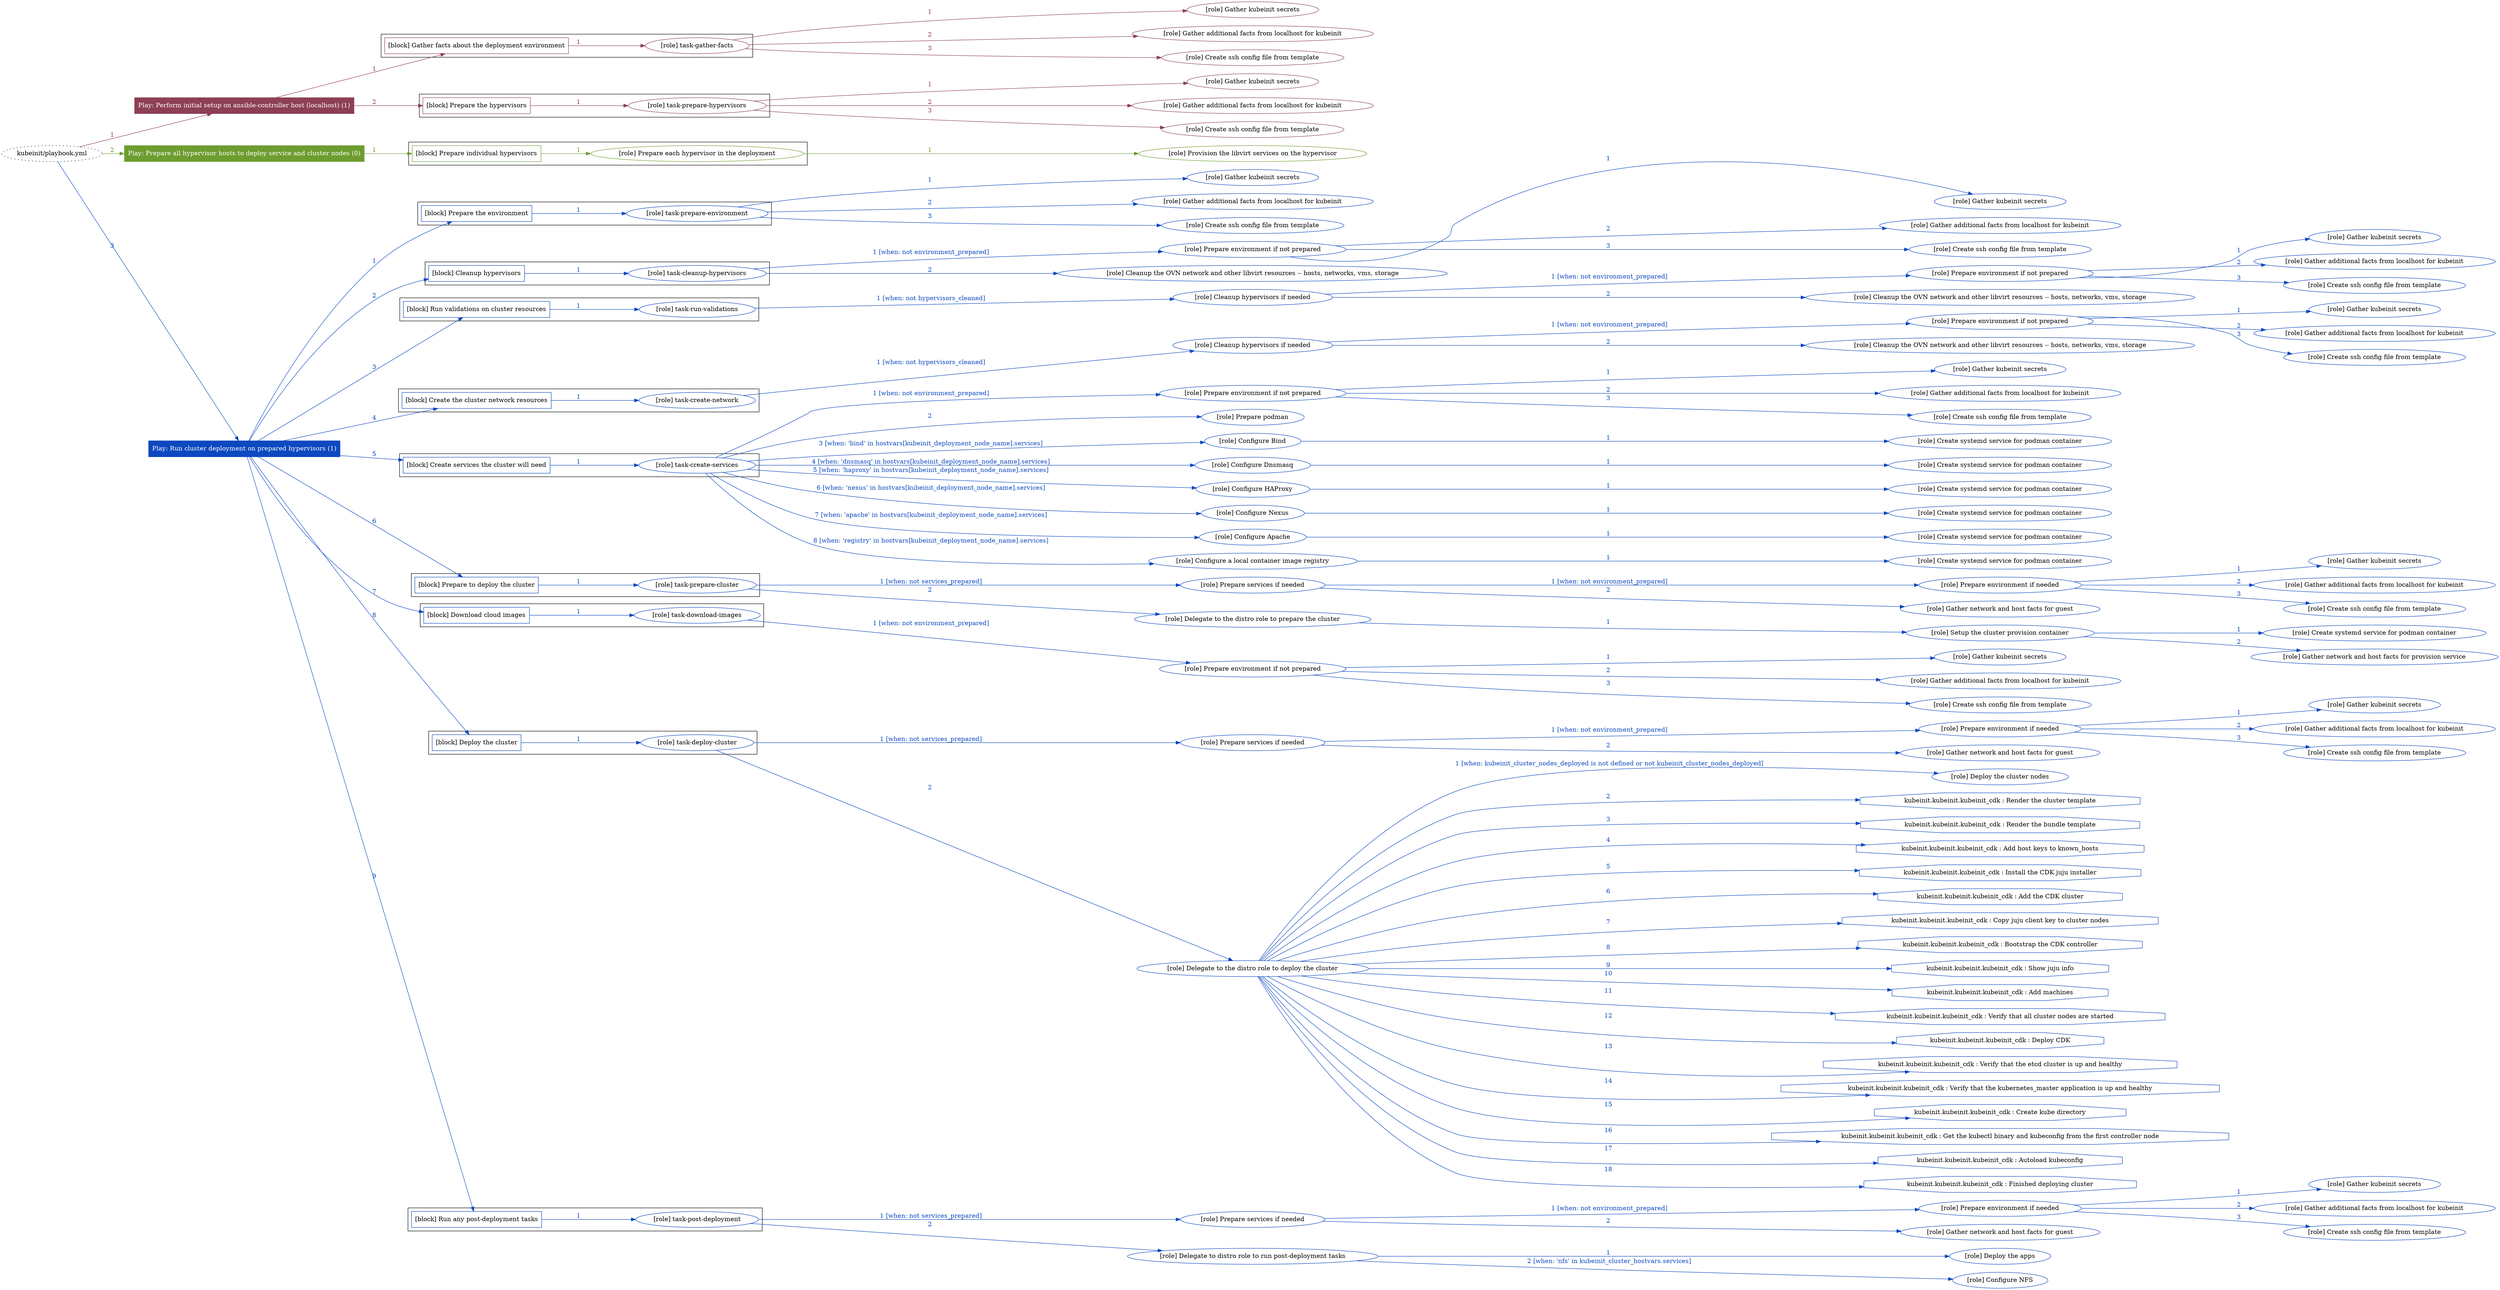 digraph {
	graph [concentrate=true ordering=in rankdir=LR ratio=fill]
	edge [esep=5 sep=10]
	"kubeinit/playbook.yml" [URL="/home/runner/work/kubeinit/kubeinit/kubeinit/playbook.yml" id=playbook_8b6c5b83 style=dotted]
	play_3140b58a [label="Play: Perform initial setup on ansible-controller host (localhost) (1)" URL="/home/runner/work/kubeinit/kubeinit/kubeinit/playbook.yml" color="#8d3f55" fontcolor="#ffffff" id=play_3140b58a shape=box style=filled tooltip=localhost]
	"kubeinit/playbook.yml" -> play_3140b58a [label="1 " color="#8d3f55" fontcolor="#8d3f55" id=edge_0d35171f labeltooltip="1 " tooltip="1 "]
	subgraph "Gather kubeinit secrets" {
		role_66f9b6c4 [label="[role] Gather kubeinit secrets" URL="/home/runner/.ansible/collections/ansible_collections/kubeinit/kubeinit/roles/kubeinit_prepare/tasks/gather_kubeinit_facts.yml" color="#8d3f55" id=role_66f9b6c4 tooltip="Gather kubeinit secrets"]
	}
	subgraph "Gather additional facts from localhost for kubeinit" {
		role_b276a463 [label="[role] Gather additional facts from localhost for kubeinit" URL="/home/runner/.ansible/collections/ansible_collections/kubeinit/kubeinit/roles/kubeinit_prepare/tasks/gather_kubeinit_facts.yml" color="#8d3f55" id=role_b276a463 tooltip="Gather additional facts from localhost for kubeinit"]
	}
	subgraph "Create ssh config file from template" {
		role_1fe2c524 [label="[role] Create ssh config file from template" URL="/home/runner/.ansible/collections/ansible_collections/kubeinit/kubeinit/roles/kubeinit_prepare/tasks/gather_kubeinit_facts.yml" color="#8d3f55" id=role_1fe2c524 tooltip="Create ssh config file from template"]
	}
	subgraph "task-gather-facts" {
		role_559367ff [label="[role] task-gather-facts" URL="/home/runner/work/kubeinit/kubeinit/kubeinit/playbook.yml" color="#8d3f55" id=role_559367ff tooltip="task-gather-facts"]
		role_559367ff -> role_66f9b6c4 [label="1 " color="#8d3f55" fontcolor="#8d3f55" id=edge_d11da8ab labeltooltip="1 " tooltip="1 "]
		role_559367ff -> role_b276a463 [label="2 " color="#8d3f55" fontcolor="#8d3f55" id=edge_f248f189 labeltooltip="2 " tooltip="2 "]
		role_559367ff -> role_1fe2c524 [label="3 " color="#8d3f55" fontcolor="#8d3f55" id=edge_269b4c9e labeltooltip="3 " tooltip="3 "]
	}
	subgraph "Gather kubeinit secrets" {
		role_9ff9ee99 [label="[role] Gather kubeinit secrets" URL="/home/runner/.ansible/collections/ansible_collections/kubeinit/kubeinit/roles/kubeinit_prepare/tasks/gather_kubeinit_facts.yml" color="#8d3f55" id=role_9ff9ee99 tooltip="Gather kubeinit secrets"]
	}
	subgraph "Gather additional facts from localhost for kubeinit" {
		role_58a80b32 [label="[role] Gather additional facts from localhost for kubeinit" URL="/home/runner/.ansible/collections/ansible_collections/kubeinit/kubeinit/roles/kubeinit_prepare/tasks/gather_kubeinit_facts.yml" color="#8d3f55" id=role_58a80b32 tooltip="Gather additional facts from localhost for kubeinit"]
	}
	subgraph "Create ssh config file from template" {
		role_c5f2666b [label="[role] Create ssh config file from template" URL="/home/runner/.ansible/collections/ansible_collections/kubeinit/kubeinit/roles/kubeinit_prepare/tasks/gather_kubeinit_facts.yml" color="#8d3f55" id=role_c5f2666b tooltip="Create ssh config file from template"]
	}
	subgraph "task-prepare-hypervisors" {
		role_f77db911 [label="[role] task-prepare-hypervisors" URL="/home/runner/work/kubeinit/kubeinit/kubeinit/playbook.yml" color="#8d3f55" id=role_f77db911 tooltip="task-prepare-hypervisors"]
		role_f77db911 -> role_9ff9ee99 [label="1 " color="#8d3f55" fontcolor="#8d3f55" id=edge_10184ff4 labeltooltip="1 " tooltip="1 "]
		role_f77db911 -> role_58a80b32 [label="2 " color="#8d3f55" fontcolor="#8d3f55" id=edge_d1d092eb labeltooltip="2 " tooltip="2 "]
		role_f77db911 -> role_c5f2666b [label="3 " color="#8d3f55" fontcolor="#8d3f55" id=edge_d66a0b66 labeltooltip="3 " tooltip="3 "]
	}
	subgraph "Play: Perform initial setup on ansible-controller host (localhost) (1)" {
		play_3140b58a -> block_7410f92f [label=1 color="#8d3f55" fontcolor="#8d3f55" id=edge_a23ae897 labeltooltip=1 tooltip=1]
		subgraph cluster_block_7410f92f {
			block_7410f92f [label="[block] Gather facts about the deployment environment" URL="/home/runner/work/kubeinit/kubeinit/kubeinit/playbook.yml" color="#8d3f55" id=block_7410f92f labeltooltip="Gather facts about the deployment environment" shape=box tooltip="Gather facts about the deployment environment"]
			block_7410f92f -> role_559367ff [label="1 " color="#8d3f55" fontcolor="#8d3f55" id=edge_d3e4e13e labeltooltip="1 " tooltip="1 "]
		}
		play_3140b58a -> block_d53207e5 [label=2 color="#8d3f55" fontcolor="#8d3f55" id=edge_9c4bb42d labeltooltip=2 tooltip=2]
		subgraph cluster_block_d53207e5 {
			block_d53207e5 [label="[block] Prepare the hypervisors" URL="/home/runner/work/kubeinit/kubeinit/kubeinit/playbook.yml" color="#8d3f55" id=block_d53207e5 labeltooltip="Prepare the hypervisors" shape=box tooltip="Prepare the hypervisors"]
			block_d53207e5 -> role_f77db911 [label="1 " color="#8d3f55" fontcolor="#8d3f55" id=edge_43262588 labeltooltip="1 " tooltip="1 "]
		}
	}
	play_a3b66704 [label="Play: Prepare all hypervisor hosts to deploy service and cluster nodes (0)" URL="/home/runner/work/kubeinit/kubeinit/kubeinit/playbook.yml" color="#6d9d2f" fontcolor="#ffffff" id=play_a3b66704 shape=box style=filled tooltip="Play: Prepare all hypervisor hosts to deploy service and cluster nodes (0)"]
	"kubeinit/playbook.yml" -> play_a3b66704 [label="2 " color="#6d9d2f" fontcolor="#6d9d2f" id=edge_ca082cbb labeltooltip="2 " tooltip="2 "]
	subgraph "Provision the libvirt services on the hypervisor" {
		role_4746f940 [label="[role] Provision the libvirt services on the hypervisor" URL="/home/runner/.ansible/collections/ansible_collections/kubeinit/kubeinit/roles/kubeinit_prepare/tasks/prepare_hypervisor.yml" color="#6d9d2f" id=role_4746f940 tooltip="Provision the libvirt services on the hypervisor"]
	}
	subgraph "Prepare each hypervisor in the deployment" {
		role_085446dd [label="[role] Prepare each hypervisor in the deployment" URL="/home/runner/work/kubeinit/kubeinit/kubeinit/playbook.yml" color="#6d9d2f" id=role_085446dd tooltip="Prepare each hypervisor in the deployment"]
		role_085446dd -> role_4746f940 [label="1 " color="#6d9d2f" fontcolor="#6d9d2f" id=edge_5b3a4004 labeltooltip="1 " tooltip="1 "]
	}
	subgraph "Play: Prepare all hypervisor hosts to deploy service and cluster nodes (0)" {
		play_a3b66704 -> block_5c2d4824 [label=1 color="#6d9d2f" fontcolor="#6d9d2f" id=edge_b47296be labeltooltip=1 tooltip=1]
		subgraph cluster_block_5c2d4824 {
			block_5c2d4824 [label="[block] Prepare individual hypervisors" URL="/home/runner/work/kubeinit/kubeinit/kubeinit/playbook.yml" color="#6d9d2f" id=block_5c2d4824 labeltooltip="Prepare individual hypervisors" shape=box tooltip="Prepare individual hypervisors"]
			block_5c2d4824 -> role_085446dd [label="1 " color="#6d9d2f" fontcolor="#6d9d2f" id=edge_12b0ddf7 labeltooltip="1 " tooltip="1 "]
		}
	}
	play_ad7021c2 [label="Play: Run cluster deployment on prepared hypervisors (1)" URL="/home/runner/work/kubeinit/kubeinit/kubeinit/playbook.yml" color="#0c48c0" fontcolor="#ffffff" id=play_ad7021c2 shape=box style=filled tooltip=localhost]
	"kubeinit/playbook.yml" -> play_ad7021c2 [label="3 " color="#0c48c0" fontcolor="#0c48c0" id=edge_cfe487bf labeltooltip="3 " tooltip="3 "]
	subgraph "Gather kubeinit secrets" {
		role_f7f0bd34 [label="[role] Gather kubeinit secrets" URL="/home/runner/.ansible/collections/ansible_collections/kubeinit/kubeinit/roles/kubeinit_prepare/tasks/gather_kubeinit_facts.yml" color="#0c48c0" id=role_f7f0bd34 tooltip="Gather kubeinit secrets"]
	}
	subgraph "Gather additional facts from localhost for kubeinit" {
		role_b4ceb789 [label="[role] Gather additional facts from localhost for kubeinit" URL="/home/runner/.ansible/collections/ansible_collections/kubeinit/kubeinit/roles/kubeinit_prepare/tasks/gather_kubeinit_facts.yml" color="#0c48c0" id=role_b4ceb789 tooltip="Gather additional facts from localhost for kubeinit"]
	}
	subgraph "Create ssh config file from template" {
		role_b8b9f6c0 [label="[role] Create ssh config file from template" URL="/home/runner/.ansible/collections/ansible_collections/kubeinit/kubeinit/roles/kubeinit_prepare/tasks/gather_kubeinit_facts.yml" color="#0c48c0" id=role_b8b9f6c0 tooltip="Create ssh config file from template"]
	}
	subgraph "task-prepare-environment" {
		role_0287bcb5 [label="[role] task-prepare-environment" URL="/home/runner/work/kubeinit/kubeinit/kubeinit/playbook.yml" color="#0c48c0" id=role_0287bcb5 tooltip="task-prepare-environment"]
		role_0287bcb5 -> role_f7f0bd34 [label="1 " color="#0c48c0" fontcolor="#0c48c0" id=edge_9e3a54a7 labeltooltip="1 " tooltip="1 "]
		role_0287bcb5 -> role_b4ceb789 [label="2 " color="#0c48c0" fontcolor="#0c48c0" id=edge_889b4a99 labeltooltip="2 " tooltip="2 "]
		role_0287bcb5 -> role_b8b9f6c0 [label="3 " color="#0c48c0" fontcolor="#0c48c0" id=edge_014c538e labeltooltip="3 " tooltip="3 "]
	}
	subgraph "Gather kubeinit secrets" {
		role_1eef8b72 [label="[role] Gather kubeinit secrets" URL="/home/runner/.ansible/collections/ansible_collections/kubeinit/kubeinit/roles/kubeinit_prepare/tasks/gather_kubeinit_facts.yml" color="#0c48c0" id=role_1eef8b72 tooltip="Gather kubeinit secrets"]
	}
	subgraph "Gather additional facts from localhost for kubeinit" {
		role_efbde885 [label="[role] Gather additional facts from localhost for kubeinit" URL="/home/runner/.ansible/collections/ansible_collections/kubeinit/kubeinit/roles/kubeinit_prepare/tasks/gather_kubeinit_facts.yml" color="#0c48c0" id=role_efbde885 tooltip="Gather additional facts from localhost for kubeinit"]
	}
	subgraph "Create ssh config file from template" {
		role_443979ba [label="[role] Create ssh config file from template" URL="/home/runner/.ansible/collections/ansible_collections/kubeinit/kubeinit/roles/kubeinit_prepare/tasks/gather_kubeinit_facts.yml" color="#0c48c0" id=role_443979ba tooltip="Create ssh config file from template"]
	}
	subgraph "Prepare environment if not prepared" {
		role_20c528b8 [label="[role] Prepare environment if not prepared" URL="/home/runner/.ansible/collections/ansible_collections/kubeinit/kubeinit/roles/kubeinit_prepare/tasks/cleanup_hypervisors.yml" color="#0c48c0" id=role_20c528b8 tooltip="Prepare environment if not prepared"]
		role_20c528b8 -> role_1eef8b72 [label="1 " color="#0c48c0" fontcolor="#0c48c0" id=edge_fe46f33a labeltooltip="1 " tooltip="1 "]
		role_20c528b8 -> role_efbde885 [label="2 " color="#0c48c0" fontcolor="#0c48c0" id=edge_3ce127ec labeltooltip="2 " tooltip="2 "]
		role_20c528b8 -> role_443979ba [label="3 " color="#0c48c0" fontcolor="#0c48c0" id=edge_9a6b23c2 labeltooltip="3 " tooltip="3 "]
	}
	subgraph "Cleanup the OVN network and other libvirt resources -- hosts, networks, vms, storage" {
		role_8b39c2f4 [label="[role] Cleanup the OVN network and other libvirt resources -- hosts, networks, vms, storage" URL="/home/runner/.ansible/collections/ansible_collections/kubeinit/kubeinit/roles/kubeinit_prepare/tasks/cleanup_hypervisors.yml" color="#0c48c0" id=role_8b39c2f4 tooltip="Cleanup the OVN network and other libvirt resources -- hosts, networks, vms, storage"]
	}
	subgraph "task-cleanup-hypervisors" {
		role_5e86022e [label="[role] task-cleanup-hypervisors" URL="/home/runner/work/kubeinit/kubeinit/kubeinit/playbook.yml" color="#0c48c0" id=role_5e86022e tooltip="task-cleanup-hypervisors"]
		role_5e86022e -> role_20c528b8 [label="1 [when: not environment_prepared]" color="#0c48c0" fontcolor="#0c48c0" id=edge_6069f8e9 labeltooltip="1 [when: not environment_prepared]" tooltip="1 [when: not environment_prepared]"]
		role_5e86022e -> role_8b39c2f4 [label="2 " color="#0c48c0" fontcolor="#0c48c0" id=edge_a7c1d275 labeltooltip="2 " tooltip="2 "]
	}
	subgraph "Gather kubeinit secrets" {
		role_da6b5a44 [label="[role] Gather kubeinit secrets" URL="/home/runner/.ansible/collections/ansible_collections/kubeinit/kubeinit/roles/kubeinit_prepare/tasks/gather_kubeinit_facts.yml" color="#0c48c0" id=role_da6b5a44 tooltip="Gather kubeinit secrets"]
	}
	subgraph "Gather additional facts from localhost for kubeinit" {
		role_99397a1e [label="[role] Gather additional facts from localhost for kubeinit" URL="/home/runner/.ansible/collections/ansible_collections/kubeinit/kubeinit/roles/kubeinit_prepare/tasks/gather_kubeinit_facts.yml" color="#0c48c0" id=role_99397a1e tooltip="Gather additional facts from localhost for kubeinit"]
	}
	subgraph "Create ssh config file from template" {
		role_1ffe1cdb [label="[role] Create ssh config file from template" URL="/home/runner/.ansible/collections/ansible_collections/kubeinit/kubeinit/roles/kubeinit_prepare/tasks/gather_kubeinit_facts.yml" color="#0c48c0" id=role_1ffe1cdb tooltip="Create ssh config file from template"]
	}
	subgraph "Prepare environment if not prepared" {
		role_19f354ce [label="[role] Prepare environment if not prepared" URL="/home/runner/.ansible/collections/ansible_collections/kubeinit/kubeinit/roles/kubeinit_prepare/tasks/cleanup_hypervisors.yml" color="#0c48c0" id=role_19f354ce tooltip="Prepare environment if not prepared"]
		role_19f354ce -> role_da6b5a44 [label="1 " color="#0c48c0" fontcolor="#0c48c0" id=edge_89652f67 labeltooltip="1 " tooltip="1 "]
		role_19f354ce -> role_99397a1e [label="2 " color="#0c48c0" fontcolor="#0c48c0" id=edge_67b90dcc labeltooltip="2 " tooltip="2 "]
		role_19f354ce -> role_1ffe1cdb [label="3 " color="#0c48c0" fontcolor="#0c48c0" id=edge_29f6f609 labeltooltip="3 " tooltip="3 "]
	}
	subgraph "Cleanup the OVN network and other libvirt resources -- hosts, networks, vms, storage" {
		role_38aeb830 [label="[role] Cleanup the OVN network and other libvirt resources -- hosts, networks, vms, storage" URL="/home/runner/.ansible/collections/ansible_collections/kubeinit/kubeinit/roles/kubeinit_prepare/tasks/cleanup_hypervisors.yml" color="#0c48c0" id=role_38aeb830 tooltip="Cleanup the OVN network and other libvirt resources -- hosts, networks, vms, storage"]
	}
	subgraph "Cleanup hypervisors if needed" {
		role_ce9ca314 [label="[role] Cleanup hypervisors if needed" URL="/home/runner/.ansible/collections/ansible_collections/kubeinit/kubeinit/roles/kubeinit_validations/tasks/main.yml" color="#0c48c0" id=role_ce9ca314 tooltip="Cleanup hypervisors if needed"]
		role_ce9ca314 -> role_19f354ce [label="1 [when: not environment_prepared]" color="#0c48c0" fontcolor="#0c48c0" id=edge_66003afa labeltooltip="1 [when: not environment_prepared]" tooltip="1 [when: not environment_prepared]"]
		role_ce9ca314 -> role_38aeb830 [label="2 " color="#0c48c0" fontcolor="#0c48c0" id=edge_6bcca51a labeltooltip="2 " tooltip="2 "]
	}
	subgraph "task-run-validations" {
		role_30a37f78 [label="[role] task-run-validations" URL="/home/runner/work/kubeinit/kubeinit/kubeinit/playbook.yml" color="#0c48c0" id=role_30a37f78 tooltip="task-run-validations"]
		role_30a37f78 -> role_ce9ca314 [label="1 [when: not hypervisors_cleaned]" color="#0c48c0" fontcolor="#0c48c0" id=edge_3392c96a labeltooltip="1 [when: not hypervisors_cleaned]" tooltip="1 [when: not hypervisors_cleaned]"]
	}
	subgraph "Gather kubeinit secrets" {
		role_34235a33 [label="[role] Gather kubeinit secrets" URL="/home/runner/.ansible/collections/ansible_collections/kubeinit/kubeinit/roles/kubeinit_prepare/tasks/gather_kubeinit_facts.yml" color="#0c48c0" id=role_34235a33 tooltip="Gather kubeinit secrets"]
	}
	subgraph "Gather additional facts from localhost for kubeinit" {
		role_c50bfc73 [label="[role] Gather additional facts from localhost for kubeinit" URL="/home/runner/.ansible/collections/ansible_collections/kubeinit/kubeinit/roles/kubeinit_prepare/tasks/gather_kubeinit_facts.yml" color="#0c48c0" id=role_c50bfc73 tooltip="Gather additional facts from localhost for kubeinit"]
	}
	subgraph "Create ssh config file from template" {
		role_a1ca0cac [label="[role] Create ssh config file from template" URL="/home/runner/.ansible/collections/ansible_collections/kubeinit/kubeinit/roles/kubeinit_prepare/tasks/gather_kubeinit_facts.yml" color="#0c48c0" id=role_a1ca0cac tooltip="Create ssh config file from template"]
	}
	subgraph "Prepare environment if not prepared" {
		role_2835955b [label="[role] Prepare environment if not prepared" URL="/home/runner/.ansible/collections/ansible_collections/kubeinit/kubeinit/roles/kubeinit_prepare/tasks/cleanup_hypervisors.yml" color="#0c48c0" id=role_2835955b tooltip="Prepare environment if not prepared"]
		role_2835955b -> role_34235a33 [label="1 " color="#0c48c0" fontcolor="#0c48c0" id=edge_8e0ac875 labeltooltip="1 " tooltip="1 "]
		role_2835955b -> role_c50bfc73 [label="2 " color="#0c48c0" fontcolor="#0c48c0" id=edge_103b54c0 labeltooltip="2 " tooltip="2 "]
		role_2835955b -> role_a1ca0cac [label="3 " color="#0c48c0" fontcolor="#0c48c0" id=edge_628871b3 labeltooltip="3 " tooltip="3 "]
	}
	subgraph "Cleanup the OVN network and other libvirt resources -- hosts, networks, vms, storage" {
		role_bb1d2b92 [label="[role] Cleanup the OVN network and other libvirt resources -- hosts, networks, vms, storage" URL="/home/runner/.ansible/collections/ansible_collections/kubeinit/kubeinit/roles/kubeinit_prepare/tasks/cleanup_hypervisors.yml" color="#0c48c0" id=role_bb1d2b92 tooltip="Cleanup the OVN network and other libvirt resources -- hosts, networks, vms, storage"]
	}
	subgraph "Cleanup hypervisors if needed" {
		role_1884f6bf [label="[role] Cleanup hypervisors if needed" URL="/home/runner/.ansible/collections/ansible_collections/kubeinit/kubeinit/roles/kubeinit_libvirt/tasks/create_network.yml" color="#0c48c0" id=role_1884f6bf tooltip="Cleanup hypervisors if needed"]
		role_1884f6bf -> role_2835955b [label="1 [when: not environment_prepared]" color="#0c48c0" fontcolor="#0c48c0" id=edge_057b1a0a labeltooltip="1 [when: not environment_prepared]" tooltip="1 [when: not environment_prepared]"]
		role_1884f6bf -> role_bb1d2b92 [label="2 " color="#0c48c0" fontcolor="#0c48c0" id=edge_295f8ef4 labeltooltip="2 " tooltip="2 "]
	}
	subgraph "task-create-network" {
		role_2e5f47dc [label="[role] task-create-network" URL="/home/runner/work/kubeinit/kubeinit/kubeinit/playbook.yml" color="#0c48c0" id=role_2e5f47dc tooltip="task-create-network"]
		role_2e5f47dc -> role_1884f6bf [label="1 [when: not hypervisors_cleaned]" color="#0c48c0" fontcolor="#0c48c0" id=edge_076b977f labeltooltip="1 [when: not hypervisors_cleaned]" tooltip="1 [when: not hypervisors_cleaned]"]
	}
	subgraph "Gather kubeinit secrets" {
		role_f8559920 [label="[role] Gather kubeinit secrets" URL="/home/runner/.ansible/collections/ansible_collections/kubeinit/kubeinit/roles/kubeinit_prepare/tasks/gather_kubeinit_facts.yml" color="#0c48c0" id=role_f8559920 tooltip="Gather kubeinit secrets"]
	}
	subgraph "Gather additional facts from localhost for kubeinit" {
		role_adae1488 [label="[role] Gather additional facts from localhost for kubeinit" URL="/home/runner/.ansible/collections/ansible_collections/kubeinit/kubeinit/roles/kubeinit_prepare/tasks/gather_kubeinit_facts.yml" color="#0c48c0" id=role_adae1488 tooltip="Gather additional facts from localhost for kubeinit"]
	}
	subgraph "Create ssh config file from template" {
		role_e89a60ab [label="[role] Create ssh config file from template" URL="/home/runner/.ansible/collections/ansible_collections/kubeinit/kubeinit/roles/kubeinit_prepare/tasks/gather_kubeinit_facts.yml" color="#0c48c0" id=role_e89a60ab tooltip="Create ssh config file from template"]
	}
	subgraph "Prepare environment if not prepared" {
		role_7f3d6123 [label="[role] Prepare environment if not prepared" URL="/home/runner/.ansible/collections/ansible_collections/kubeinit/kubeinit/roles/kubeinit_services/tasks/main.yml" color="#0c48c0" id=role_7f3d6123 tooltip="Prepare environment if not prepared"]
		role_7f3d6123 -> role_f8559920 [label="1 " color="#0c48c0" fontcolor="#0c48c0" id=edge_2f3e1f63 labeltooltip="1 " tooltip="1 "]
		role_7f3d6123 -> role_adae1488 [label="2 " color="#0c48c0" fontcolor="#0c48c0" id=edge_c17372fe labeltooltip="2 " tooltip="2 "]
		role_7f3d6123 -> role_e89a60ab [label="3 " color="#0c48c0" fontcolor="#0c48c0" id=edge_9f761eb0 labeltooltip="3 " tooltip="3 "]
	}
	subgraph "Prepare podman" {
		role_9bea4c25 [label="[role] Prepare podman" URL="/home/runner/.ansible/collections/ansible_collections/kubeinit/kubeinit/roles/kubeinit_services/tasks/00_create_service_pod.yml" color="#0c48c0" id=role_9bea4c25 tooltip="Prepare podman"]
	}
	subgraph "Create systemd service for podman container" {
		role_5d032d39 [label="[role] Create systemd service for podman container" URL="/home/runner/.ansible/collections/ansible_collections/kubeinit/kubeinit/roles/kubeinit_bind/tasks/main.yml" color="#0c48c0" id=role_5d032d39 tooltip="Create systemd service for podman container"]
	}
	subgraph "Configure Bind" {
		role_31bff48d [label="[role] Configure Bind" URL="/home/runner/.ansible/collections/ansible_collections/kubeinit/kubeinit/roles/kubeinit_services/tasks/start_services_containers.yml" color="#0c48c0" id=role_31bff48d tooltip="Configure Bind"]
		role_31bff48d -> role_5d032d39 [label="1 " color="#0c48c0" fontcolor="#0c48c0" id=edge_070c8edf labeltooltip="1 " tooltip="1 "]
	}
	subgraph "Create systemd service for podman container" {
		role_7843f14b [label="[role] Create systemd service for podman container" URL="/home/runner/.ansible/collections/ansible_collections/kubeinit/kubeinit/roles/kubeinit_dnsmasq/tasks/main.yml" color="#0c48c0" id=role_7843f14b tooltip="Create systemd service for podman container"]
	}
	subgraph "Configure Dnsmasq" {
		role_c0edc007 [label="[role] Configure Dnsmasq" URL="/home/runner/.ansible/collections/ansible_collections/kubeinit/kubeinit/roles/kubeinit_services/tasks/start_services_containers.yml" color="#0c48c0" id=role_c0edc007 tooltip="Configure Dnsmasq"]
		role_c0edc007 -> role_7843f14b [label="1 " color="#0c48c0" fontcolor="#0c48c0" id=edge_ea558830 labeltooltip="1 " tooltip="1 "]
	}
	subgraph "Create systemd service for podman container" {
		role_d61aeaa3 [label="[role] Create systemd service for podman container" URL="/home/runner/.ansible/collections/ansible_collections/kubeinit/kubeinit/roles/kubeinit_haproxy/tasks/main.yml" color="#0c48c0" id=role_d61aeaa3 tooltip="Create systemd service for podman container"]
	}
	subgraph "Configure HAProxy" {
		role_cae7f8c4 [label="[role] Configure HAProxy" URL="/home/runner/.ansible/collections/ansible_collections/kubeinit/kubeinit/roles/kubeinit_services/tasks/start_services_containers.yml" color="#0c48c0" id=role_cae7f8c4 tooltip="Configure HAProxy"]
		role_cae7f8c4 -> role_d61aeaa3 [label="1 " color="#0c48c0" fontcolor="#0c48c0" id=edge_838bf26c labeltooltip="1 " tooltip="1 "]
	}
	subgraph "Create systemd service for podman container" {
		role_a189188d [label="[role] Create systemd service for podman container" URL="/home/runner/.ansible/collections/ansible_collections/kubeinit/kubeinit/roles/kubeinit_nexus/tasks/main.yml" color="#0c48c0" id=role_a189188d tooltip="Create systemd service for podman container"]
	}
	subgraph "Configure Nexus" {
		role_b7ca6182 [label="[role] Configure Nexus" URL="/home/runner/.ansible/collections/ansible_collections/kubeinit/kubeinit/roles/kubeinit_services/tasks/start_services_containers.yml" color="#0c48c0" id=role_b7ca6182 tooltip="Configure Nexus"]
		role_b7ca6182 -> role_a189188d [label="1 " color="#0c48c0" fontcolor="#0c48c0" id=edge_932b2ff7 labeltooltip="1 " tooltip="1 "]
	}
	subgraph "Create systemd service for podman container" {
		role_d0d3b0c1 [label="[role] Create systemd service for podman container" URL="/home/runner/.ansible/collections/ansible_collections/kubeinit/kubeinit/roles/kubeinit_apache/tasks/main.yml" color="#0c48c0" id=role_d0d3b0c1 tooltip="Create systemd service for podman container"]
	}
	subgraph "Configure Apache" {
		role_e218d7a6 [label="[role] Configure Apache" URL="/home/runner/.ansible/collections/ansible_collections/kubeinit/kubeinit/roles/kubeinit_services/tasks/start_services_containers.yml" color="#0c48c0" id=role_e218d7a6 tooltip="Configure Apache"]
		role_e218d7a6 -> role_d0d3b0c1 [label="1 " color="#0c48c0" fontcolor="#0c48c0" id=edge_e5e912b3 labeltooltip="1 " tooltip="1 "]
	}
	subgraph "Create systemd service for podman container" {
		role_3b778b09 [label="[role] Create systemd service for podman container" URL="/home/runner/.ansible/collections/ansible_collections/kubeinit/kubeinit/roles/kubeinit_registry/tasks/main.yml" color="#0c48c0" id=role_3b778b09 tooltip="Create systemd service for podman container"]
	}
	subgraph "Configure a local container image registry" {
		role_c61020cb [label="[role] Configure a local container image registry" URL="/home/runner/.ansible/collections/ansible_collections/kubeinit/kubeinit/roles/kubeinit_services/tasks/start_services_containers.yml" color="#0c48c0" id=role_c61020cb tooltip="Configure a local container image registry"]
		role_c61020cb -> role_3b778b09 [label="1 " color="#0c48c0" fontcolor="#0c48c0" id=edge_ee7d0a9f labeltooltip="1 " tooltip="1 "]
	}
	subgraph "task-create-services" {
		role_e04d2f25 [label="[role] task-create-services" URL="/home/runner/work/kubeinit/kubeinit/kubeinit/playbook.yml" color="#0c48c0" id=role_e04d2f25 tooltip="task-create-services"]
		role_e04d2f25 -> role_7f3d6123 [label="1 [when: not environment_prepared]" color="#0c48c0" fontcolor="#0c48c0" id=edge_8c3f0c31 labeltooltip="1 [when: not environment_prepared]" tooltip="1 [when: not environment_prepared]"]
		role_e04d2f25 -> role_9bea4c25 [label="2 " color="#0c48c0" fontcolor="#0c48c0" id=edge_9030d8c2 labeltooltip="2 " tooltip="2 "]
		role_e04d2f25 -> role_31bff48d [label="3 [when: 'bind' in hostvars[kubeinit_deployment_node_name].services]" color="#0c48c0" fontcolor="#0c48c0" id=edge_b74e95c7 labeltooltip="3 [when: 'bind' in hostvars[kubeinit_deployment_node_name].services]" tooltip="3 [when: 'bind' in hostvars[kubeinit_deployment_node_name].services]"]
		role_e04d2f25 -> role_c0edc007 [label="4 [when: 'dnsmasq' in hostvars[kubeinit_deployment_node_name].services]" color="#0c48c0" fontcolor="#0c48c0" id=edge_d18b1cc3 labeltooltip="4 [when: 'dnsmasq' in hostvars[kubeinit_deployment_node_name].services]" tooltip="4 [when: 'dnsmasq' in hostvars[kubeinit_deployment_node_name].services]"]
		role_e04d2f25 -> role_cae7f8c4 [label="5 [when: 'haproxy' in hostvars[kubeinit_deployment_node_name].services]" color="#0c48c0" fontcolor="#0c48c0" id=edge_ac0397f1 labeltooltip="5 [when: 'haproxy' in hostvars[kubeinit_deployment_node_name].services]" tooltip="5 [when: 'haproxy' in hostvars[kubeinit_deployment_node_name].services]"]
		role_e04d2f25 -> role_b7ca6182 [label="6 [when: 'nexus' in hostvars[kubeinit_deployment_node_name].services]" color="#0c48c0" fontcolor="#0c48c0" id=edge_c302ec09 labeltooltip="6 [when: 'nexus' in hostvars[kubeinit_deployment_node_name].services]" tooltip="6 [when: 'nexus' in hostvars[kubeinit_deployment_node_name].services]"]
		role_e04d2f25 -> role_e218d7a6 [label="7 [when: 'apache' in hostvars[kubeinit_deployment_node_name].services]" color="#0c48c0" fontcolor="#0c48c0" id=edge_ab39aac9 labeltooltip="7 [when: 'apache' in hostvars[kubeinit_deployment_node_name].services]" tooltip="7 [when: 'apache' in hostvars[kubeinit_deployment_node_name].services]"]
		role_e04d2f25 -> role_c61020cb [label="8 [when: 'registry' in hostvars[kubeinit_deployment_node_name].services]" color="#0c48c0" fontcolor="#0c48c0" id=edge_b3f465f9 labeltooltip="8 [when: 'registry' in hostvars[kubeinit_deployment_node_name].services]" tooltip="8 [when: 'registry' in hostvars[kubeinit_deployment_node_name].services]"]
	}
	subgraph "Gather kubeinit secrets" {
		role_f2b17685 [label="[role] Gather kubeinit secrets" URL="/home/runner/.ansible/collections/ansible_collections/kubeinit/kubeinit/roles/kubeinit_prepare/tasks/gather_kubeinit_facts.yml" color="#0c48c0" id=role_f2b17685 tooltip="Gather kubeinit secrets"]
	}
	subgraph "Gather additional facts from localhost for kubeinit" {
		role_dcabe386 [label="[role] Gather additional facts from localhost for kubeinit" URL="/home/runner/.ansible/collections/ansible_collections/kubeinit/kubeinit/roles/kubeinit_prepare/tasks/gather_kubeinit_facts.yml" color="#0c48c0" id=role_dcabe386 tooltip="Gather additional facts from localhost for kubeinit"]
	}
	subgraph "Create ssh config file from template" {
		role_e3cf9921 [label="[role] Create ssh config file from template" URL="/home/runner/.ansible/collections/ansible_collections/kubeinit/kubeinit/roles/kubeinit_prepare/tasks/gather_kubeinit_facts.yml" color="#0c48c0" id=role_e3cf9921 tooltip="Create ssh config file from template"]
	}
	subgraph "Prepare environment if needed" {
		role_b984e4ab [label="[role] Prepare environment if needed" URL="/home/runner/.ansible/collections/ansible_collections/kubeinit/kubeinit/roles/kubeinit_services/tasks/prepare_services.yml" color="#0c48c0" id=role_b984e4ab tooltip="Prepare environment if needed"]
		role_b984e4ab -> role_f2b17685 [label="1 " color="#0c48c0" fontcolor="#0c48c0" id=edge_8339bf7f labeltooltip="1 " tooltip="1 "]
		role_b984e4ab -> role_dcabe386 [label="2 " color="#0c48c0" fontcolor="#0c48c0" id=edge_3f864fa4 labeltooltip="2 " tooltip="2 "]
		role_b984e4ab -> role_e3cf9921 [label="3 " color="#0c48c0" fontcolor="#0c48c0" id=edge_02444ff7 labeltooltip="3 " tooltip="3 "]
	}
	subgraph "Gather network and host facts for guest" {
		role_c1ee3c67 [label="[role] Gather network and host facts for guest" URL="/home/runner/.ansible/collections/ansible_collections/kubeinit/kubeinit/roles/kubeinit_services/tasks/prepare_services.yml" color="#0c48c0" id=role_c1ee3c67 tooltip="Gather network and host facts for guest"]
	}
	subgraph "Prepare services if needed" {
		role_0edace1a [label="[role] Prepare services if needed" URL="/home/runner/.ansible/collections/ansible_collections/kubeinit/kubeinit/roles/kubeinit_prepare/tasks/prepare_cluster.yml" color="#0c48c0" id=role_0edace1a tooltip="Prepare services if needed"]
		role_0edace1a -> role_b984e4ab [label="1 [when: not environment_prepared]" color="#0c48c0" fontcolor="#0c48c0" id=edge_0eb96007 labeltooltip="1 [when: not environment_prepared]" tooltip="1 [when: not environment_prepared]"]
		role_0edace1a -> role_c1ee3c67 [label="2 " color="#0c48c0" fontcolor="#0c48c0" id=edge_6bcf04c4 labeltooltip="2 " tooltip="2 "]
	}
	subgraph "Create systemd service for podman container" {
		role_beaa921e [label="[role] Create systemd service for podman container" URL="/home/runner/.ansible/collections/ansible_collections/kubeinit/kubeinit/roles/kubeinit_services/tasks/create_provision_container.yml" color="#0c48c0" id=role_beaa921e tooltip="Create systemd service for podman container"]
	}
	subgraph "Gather network and host facts for provision service" {
		role_914a7ade [label="[role] Gather network and host facts for provision service" URL="/home/runner/.ansible/collections/ansible_collections/kubeinit/kubeinit/roles/kubeinit_services/tasks/create_provision_container.yml" color="#0c48c0" id=role_914a7ade tooltip="Gather network and host facts for provision service"]
	}
	subgraph "Setup the cluster provision container" {
		role_5654395f [label="[role] Setup the cluster provision container" URL="/home/runner/.ansible/collections/ansible_collections/kubeinit/kubeinit/roles/kubeinit_cdk/tasks/prepare_cluster.yml" color="#0c48c0" id=role_5654395f tooltip="Setup the cluster provision container"]
		role_5654395f -> role_beaa921e [label="1 " color="#0c48c0" fontcolor="#0c48c0" id=edge_36091559 labeltooltip="1 " tooltip="1 "]
		role_5654395f -> role_914a7ade [label="2 " color="#0c48c0" fontcolor="#0c48c0" id=edge_0185b0c2 labeltooltip="2 " tooltip="2 "]
	}
	subgraph "Delegate to the distro role to prepare the cluster" {
		role_cc37e07a [label="[role] Delegate to the distro role to prepare the cluster" URL="/home/runner/.ansible/collections/ansible_collections/kubeinit/kubeinit/roles/kubeinit_prepare/tasks/prepare_cluster.yml" color="#0c48c0" id=role_cc37e07a tooltip="Delegate to the distro role to prepare the cluster"]
		role_cc37e07a -> role_5654395f [label="1 " color="#0c48c0" fontcolor="#0c48c0" id=edge_7db4ec65 labeltooltip="1 " tooltip="1 "]
	}
	subgraph "task-prepare-cluster" {
		role_34b60d12 [label="[role] task-prepare-cluster" URL="/home/runner/work/kubeinit/kubeinit/kubeinit/playbook.yml" color="#0c48c0" id=role_34b60d12 tooltip="task-prepare-cluster"]
		role_34b60d12 -> role_0edace1a [label="1 [when: not services_prepared]" color="#0c48c0" fontcolor="#0c48c0" id=edge_0a24d113 labeltooltip="1 [when: not services_prepared]" tooltip="1 [when: not services_prepared]"]
		role_34b60d12 -> role_cc37e07a [label="2 " color="#0c48c0" fontcolor="#0c48c0" id=edge_80bde41a labeltooltip="2 " tooltip="2 "]
	}
	subgraph "Gather kubeinit secrets" {
		role_999210fb [label="[role] Gather kubeinit secrets" URL="/home/runner/.ansible/collections/ansible_collections/kubeinit/kubeinit/roles/kubeinit_prepare/tasks/gather_kubeinit_facts.yml" color="#0c48c0" id=role_999210fb tooltip="Gather kubeinit secrets"]
	}
	subgraph "Gather additional facts from localhost for kubeinit" {
		role_a0cfe050 [label="[role] Gather additional facts from localhost for kubeinit" URL="/home/runner/.ansible/collections/ansible_collections/kubeinit/kubeinit/roles/kubeinit_prepare/tasks/gather_kubeinit_facts.yml" color="#0c48c0" id=role_a0cfe050 tooltip="Gather additional facts from localhost for kubeinit"]
	}
	subgraph "Create ssh config file from template" {
		role_d93c7ba3 [label="[role] Create ssh config file from template" URL="/home/runner/.ansible/collections/ansible_collections/kubeinit/kubeinit/roles/kubeinit_prepare/tasks/gather_kubeinit_facts.yml" color="#0c48c0" id=role_d93c7ba3 tooltip="Create ssh config file from template"]
	}
	subgraph "Prepare environment if not prepared" {
		role_3666397f [label="[role] Prepare environment if not prepared" URL="/home/runner/.ansible/collections/ansible_collections/kubeinit/kubeinit/roles/kubeinit_libvirt/tasks/download_cloud_images.yml" color="#0c48c0" id=role_3666397f tooltip="Prepare environment if not prepared"]
		role_3666397f -> role_999210fb [label="1 " color="#0c48c0" fontcolor="#0c48c0" id=edge_57200560 labeltooltip="1 " tooltip="1 "]
		role_3666397f -> role_a0cfe050 [label="2 " color="#0c48c0" fontcolor="#0c48c0" id=edge_d1be67bf labeltooltip="2 " tooltip="2 "]
		role_3666397f -> role_d93c7ba3 [label="3 " color="#0c48c0" fontcolor="#0c48c0" id=edge_6ed9bab7 labeltooltip="3 " tooltip="3 "]
	}
	subgraph "task-download-images" {
		role_f5a8308a [label="[role] task-download-images" URL="/home/runner/work/kubeinit/kubeinit/kubeinit/playbook.yml" color="#0c48c0" id=role_f5a8308a tooltip="task-download-images"]
		role_f5a8308a -> role_3666397f [label="1 [when: not environment_prepared]" color="#0c48c0" fontcolor="#0c48c0" id=edge_be9a303f labeltooltip="1 [when: not environment_prepared]" tooltip="1 [when: not environment_prepared]"]
	}
	subgraph "Gather kubeinit secrets" {
		role_ab8de3ba [label="[role] Gather kubeinit secrets" URL="/home/runner/.ansible/collections/ansible_collections/kubeinit/kubeinit/roles/kubeinit_prepare/tasks/gather_kubeinit_facts.yml" color="#0c48c0" id=role_ab8de3ba tooltip="Gather kubeinit secrets"]
	}
	subgraph "Gather additional facts from localhost for kubeinit" {
		role_ea1dac16 [label="[role] Gather additional facts from localhost for kubeinit" URL="/home/runner/.ansible/collections/ansible_collections/kubeinit/kubeinit/roles/kubeinit_prepare/tasks/gather_kubeinit_facts.yml" color="#0c48c0" id=role_ea1dac16 tooltip="Gather additional facts from localhost for kubeinit"]
	}
	subgraph "Create ssh config file from template" {
		role_99082843 [label="[role] Create ssh config file from template" URL="/home/runner/.ansible/collections/ansible_collections/kubeinit/kubeinit/roles/kubeinit_prepare/tasks/gather_kubeinit_facts.yml" color="#0c48c0" id=role_99082843 tooltip="Create ssh config file from template"]
	}
	subgraph "Prepare environment if needed" {
		role_0384e561 [label="[role] Prepare environment if needed" URL="/home/runner/.ansible/collections/ansible_collections/kubeinit/kubeinit/roles/kubeinit_services/tasks/prepare_services.yml" color="#0c48c0" id=role_0384e561 tooltip="Prepare environment if needed"]
		role_0384e561 -> role_ab8de3ba [label="1 " color="#0c48c0" fontcolor="#0c48c0" id=edge_a31aba31 labeltooltip="1 " tooltip="1 "]
		role_0384e561 -> role_ea1dac16 [label="2 " color="#0c48c0" fontcolor="#0c48c0" id=edge_c98dba24 labeltooltip="2 " tooltip="2 "]
		role_0384e561 -> role_99082843 [label="3 " color="#0c48c0" fontcolor="#0c48c0" id=edge_b09a917b labeltooltip="3 " tooltip="3 "]
	}
	subgraph "Gather network and host facts for guest" {
		role_fe015c18 [label="[role] Gather network and host facts for guest" URL="/home/runner/.ansible/collections/ansible_collections/kubeinit/kubeinit/roles/kubeinit_services/tasks/prepare_services.yml" color="#0c48c0" id=role_fe015c18 tooltip="Gather network and host facts for guest"]
	}
	subgraph "Prepare services if needed" {
		role_7d919cf9 [label="[role] Prepare services if needed" URL="/home/runner/.ansible/collections/ansible_collections/kubeinit/kubeinit/roles/kubeinit_prepare/tasks/deploy_cluster.yml" color="#0c48c0" id=role_7d919cf9 tooltip="Prepare services if needed"]
		role_7d919cf9 -> role_0384e561 [label="1 [when: not environment_prepared]" color="#0c48c0" fontcolor="#0c48c0" id=edge_81b9ae45 labeltooltip="1 [when: not environment_prepared]" tooltip="1 [when: not environment_prepared]"]
		role_7d919cf9 -> role_fe015c18 [label="2 " color="#0c48c0" fontcolor="#0c48c0" id=edge_c134a99a labeltooltip="2 " tooltip="2 "]
	}
	subgraph "Deploy the cluster nodes" {
		role_b72cb1cc [label="[role] Deploy the cluster nodes" URL="/home/runner/.ansible/collections/ansible_collections/kubeinit/kubeinit/roles/kubeinit_cdk/tasks/main.yml" color="#0c48c0" id=role_b72cb1cc tooltip="Deploy the cluster nodes"]
	}
	subgraph "Delegate to the distro role to deploy the cluster" {
		role_d2a55efd [label="[role] Delegate to the distro role to deploy the cluster" URL="/home/runner/.ansible/collections/ansible_collections/kubeinit/kubeinit/roles/kubeinit_prepare/tasks/deploy_cluster.yml" color="#0c48c0" id=role_d2a55efd tooltip="Delegate to the distro role to deploy the cluster"]
		role_d2a55efd -> role_b72cb1cc [label="1 [when: kubeinit_cluster_nodes_deployed is not defined or not kubeinit_cluster_nodes_deployed]" color="#0c48c0" fontcolor="#0c48c0" id=edge_bdaac7a9 labeltooltip="1 [when: kubeinit_cluster_nodes_deployed is not defined or not kubeinit_cluster_nodes_deployed]" tooltip="1 [when: kubeinit_cluster_nodes_deployed is not defined or not kubeinit_cluster_nodes_deployed]"]
		task_bb1d6cdd [label="kubeinit.kubeinit.kubeinit_cdk : Render the cluster template" URL="/home/runner/.ansible/collections/ansible_collections/kubeinit/kubeinit/roles/kubeinit_cdk/tasks/main.yml" color="#0c48c0" id=task_bb1d6cdd shape=octagon tooltip="kubeinit.kubeinit.kubeinit_cdk : Render the cluster template"]
		role_d2a55efd -> task_bb1d6cdd [label="2 " color="#0c48c0" fontcolor="#0c48c0" id=edge_8482cf33 labeltooltip="2 " tooltip="2 "]
		task_e0f005dc [label="kubeinit.kubeinit.kubeinit_cdk : Render the bundle template" URL="/home/runner/.ansible/collections/ansible_collections/kubeinit/kubeinit/roles/kubeinit_cdk/tasks/main.yml" color="#0c48c0" id=task_e0f005dc shape=octagon tooltip="kubeinit.kubeinit.kubeinit_cdk : Render the bundle template"]
		role_d2a55efd -> task_e0f005dc [label="3 " color="#0c48c0" fontcolor="#0c48c0" id=edge_b3188127 labeltooltip="3 " tooltip="3 "]
		task_8de19c1d [label="kubeinit.kubeinit.kubeinit_cdk : Add host keys to known_hosts" URL="/home/runner/.ansible/collections/ansible_collections/kubeinit/kubeinit/roles/kubeinit_cdk/tasks/main.yml" color="#0c48c0" id=task_8de19c1d shape=octagon tooltip="kubeinit.kubeinit.kubeinit_cdk : Add host keys to known_hosts"]
		role_d2a55efd -> task_8de19c1d [label="4 " color="#0c48c0" fontcolor="#0c48c0" id=edge_3bd4e876 labeltooltip="4 " tooltip="4 "]
		task_bdcb879e [label="kubeinit.kubeinit.kubeinit_cdk : Install the CDK juju installer" URL="/home/runner/.ansible/collections/ansible_collections/kubeinit/kubeinit/roles/kubeinit_cdk/tasks/main.yml" color="#0c48c0" id=task_bdcb879e shape=octagon tooltip="kubeinit.kubeinit.kubeinit_cdk : Install the CDK juju installer"]
		role_d2a55efd -> task_bdcb879e [label="5 " color="#0c48c0" fontcolor="#0c48c0" id=edge_4546fcbc labeltooltip="5 " tooltip="5 "]
		task_abacb7b0 [label="kubeinit.kubeinit.kubeinit_cdk : Add the CDK cluster" URL="/home/runner/.ansible/collections/ansible_collections/kubeinit/kubeinit/roles/kubeinit_cdk/tasks/main.yml" color="#0c48c0" id=task_abacb7b0 shape=octagon tooltip="kubeinit.kubeinit.kubeinit_cdk : Add the CDK cluster"]
		role_d2a55efd -> task_abacb7b0 [label="6 " color="#0c48c0" fontcolor="#0c48c0" id=edge_98539f7b labeltooltip="6 " tooltip="6 "]
		task_4d00dc57 [label="kubeinit.kubeinit.kubeinit_cdk : Copy juju client key to cluster nodes" URL="/home/runner/.ansible/collections/ansible_collections/kubeinit/kubeinit/roles/kubeinit_cdk/tasks/main.yml" color="#0c48c0" id=task_4d00dc57 shape=octagon tooltip="kubeinit.kubeinit.kubeinit_cdk : Copy juju client key to cluster nodes"]
		role_d2a55efd -> task_4d00dc57 [label="7 " color="#0c48c0" fontcolor="#0c48c0" id=edge_16c5642c labeltooltip="7 " tooltip="7 "]
		task_c0b38bf7 [label="kubeinit.kubeinit.kubeinit_cdk : Bootstrap the CDK controller" URL="/home/runner/.ansible/collections/ansible_collections/kubeinit/kubeinit/roles/kubeinit_cdk/tasks/main.yml" color="#0c48c0" id=task_c0b38bf7 shape=octagon tooltip="kubeinit.kubeinit.kubeinit_cdk : Bootstrap the CDK controller"]
		role_d2a55efd -> task_c0b38bf7 [label="8 " color="#0c48c0" fontcolor="#0c48c0" id=edge_3e6df9dc labeltooltip="8 " tooltip="8 "]
		task_74119011 [label="kubeinit.kubeinit.kubeinit_cdk : Show juju info" URL="/home/runner/.ansible/collections/ansible_collections/kubeinit/kubeinit/roles/kubeinit_cdk/tasks/main.yml" color="#0c48c0" id=task_74119011 shape=octagon tooltip="kubeinit.kubeinit.kubeinit_cdk : Show juju info"]
		role_d2a55efd -> task_74119011 [label="9 " color="#0c48c0" fontcolor="#0c48c0" id=edge_f8d2d0aa labeltooltip="9 " tooltip="9 "]
		task_a7cf3ff6 [label="kubeinit.kubeinit.kubeinit_cdk : Add machines" URL="/home/runner/.ansible/collections/ansible_collections/kubeinit/kubeinit/roles/kubeinit_cdk/tasks/main.yml" color="#0c48c0" id=task_a7cf3ff6 shape=octagon tooltip="kubeinit.kubeinit.kubeinit_cdk : Add machines"]
		role_d2a55efd -> task_a7cf3ff6 [label="10 " color="#0c48c0" fontcolor="#0c48c0" id=edge_cb232e01 labeltooltip="10 " tooltip="10 "]
		task_025db96a [label="kubeinit.kubeinit.kubeinit_cdk : Verify that all cluster nodes are started" URL="/home/runner/.ansible/collections/ansible_collections/kubeinit/kubeinit/roles/kubeinit_cdk/tasks/main.yml" color="#0c48c0" id=task_025db96a shape=octagon tooltip="kubeinit.kubeinit.kubeinit_cdk : Verify that all cluster nodes are started"]
		role_d2a55efd -> task_025db96a [label="11 " color="#0c48c0" fontcolor="#0c48c0" id=edge_c9ccdc8d labeltooltip="11 " tooltip="11 "]
		task_96cf2fd9 [label="kubeinit.kubeinit.kubeinit_cdk : Deploy CDK" URL="/home/runner/.ansible/collections/ansible_collections/kubeinit/kubeinit/roles/kubeinit_cdk/tasks/main.yml" color="#0c48c0" id=task_96cf2fd9 shape=octagon tooltip="kubeinit.kubeinit.kubeinit_cdk : Deploy CDK"]
		role_d2a55efd -> task_96cf2fd9 [label="12 " color="#0c48c0" fontcolor="#0c48c0" id=edge_b6ad0b86 labeltooltip="12 " tooltip="12 "]
		task_0bfa5066 [label="kubeinit.kubeinit.kubeinit_cdk : Verify that the etcd cluster is up and healthy" URL="/home/runner/.ansible/collections/ansible_collections/kubeinit/kubeinit/roles/kubeinit_cdk/tasks/main.yml" color="#0c48c0" id=task_0bfa5066 shape=octagon tooltip="kubeinit.kubeinit.kubeinit_cdk : Verify that the etcd cluster is up and healthy"]
		role_d2a55efd -> task_0bfa5066 [label="13 " color="#0c48c0" fontcolor="#0c48c0" id=edge_819ba1d7 labeltooltip="13 " tooltip="13 "]
		task_9cf943e7 [label="kubeinit.kubeinit.kubeinit_cdk : Verify that the kubernetes_master application is up and healthy" URL="/home/runner/.ansible/collections/ansible_collections/kubeinit/kubeinit/roles/kubeinit_cdk/tasks/main.yml" color="#0c48c0" id=task_9cf943e7 shape=octagon tooltip="kubeinit.kubeinit.kubeinit_cdk : Verify that the kubernetes_master application is up and healthy"]
		role_d2a55efd -> task_9cf943e7 [label="14 " color="#0c48c0" fontcolor="#0c48c0" id=edge_73d9c1d9 labeltooltip="14 " tooltip="14 "]
		task_62c27c62 [label="kubeinit.kubeinit.kubeinit_cdk : Create kube directory" URL="/home/runner/.ansible/collections/ansible_collections/kubeinit/kubeinit/roles/kubeinit_cdk/tasks/main.yml" color="#0c48c0" id=task_62c27c62 shape=octagon tooltip="kubeinit.kubeinit.kubeinit_cdk : Create kube directory"]
		role_d2a55efd -> task_62c27c62 [label="15 " color="#0c48c0" fontcolor="#0c48c0" id=edge_c1b04daf labeltooltip="15 " tooltip="15 "]
		task_fbd8f7e5 [label="kubeinit.kubeinit.kubeinit_cdk : Get the kubectl binary and kubeconfig from the first controller node" URL="/home/runner/.ansible/collections/ansible_collections/kubeinit/kubeinit/roles/kubeinit_cdk/tasks/main.yml" color="#0c48c0" id=task_fbd8f7e5 shape=octagon tooltip="kubeinit.kubeinit.kubeinit_cdk : Get the kubectl binary and kubeconfig from the first controller node"]
		role_d2a55efd -> task_fbd8f7e5 [label="16 " color="#0c48c0" fontcolor="#0c48c0" id=edge_949285cc labeltooltip="16 " tooltip="16 "]
		task_feb6bde8 [label="kubeinit.kubeinit.kubeinit_cdk : Autoload kubeconfig" URL="/home/runner/.ansible/collections/ansible_collections/kubeinit/kubeinit/roles/kubeinit_cdk/tasks/main.yml" color="#0c48c0" id=task_feb6bde8 shape=octagon tooltip="kubeinit.kubeinit.kubeinit_cdk : Autoload kubeconfig"]
		role_d2a55efd -> task_feb6bde8 [label="17 " color="#0c48c0" fontcolor="#0c48c0" id=edge_90c0757c labeltooltip="17 " tooltip="17 "]
		task_8d1100e9 [label="kubeinit.kubeinit.kubeinit_cdk : Finished deploying cluster" URL="/home/runner/.ansible/collections/ansible_collections/kubeinit/kubeinit/roles/kubeinit_cdk/tasks/main.yml" color="#0c48c0" id=task_8d1100e9 shape=octagon tooltip="kubeinit.kubeinit.kubeinit_cdk : Finished deploying cluster"]
		role_d2a55efd -> task_8d1100e9 [label="18 " color="#0c48c0" fontcolor="#0c48c0" id=edge_6d8a2a0a labeltooltip="18 " tooltip="18 "]
	}
	subgraph "task-deploy-cluster" {
		role_e906ec1a [label="[role] task-deploy-cluster" URL="/home/runner/work/kubeinit/kubeinit/kubeinit/playbook.yml" color="#0c48c0" id=role_e906ec1a tooltip="task-deploy-cluster"]
		role_e906ec1a -> role_7d919cf9 [label="1 [when: not services_prepared]" color="#0c48c0" fontcolor="#0c48c0" id=edge_33cc7d94 labeltooltip="1 [when: not services_prepared]" tooltip="1 [when: not services_prepared]"]
		role_e906ec1a -> role_d2a55efd [label="2 " color="#0c48c0" fontcolor="#0c48c0" id=edge_85e4d59e labeltooltip="2 " tooltip="2 "]
	}
	subgraph "Gather kubeinit secrets" {
		role_8b822b71 [label="[role] Gather kubeinit secrets" URL="/home/runner/.ansible/collections/ansible_collections/kubeinit/kubeinit/roles/kubeinit_prepare/tasks/gather_kubeinit_facts.yml" color="#0c48c0" id=role_8b822b71 tooltip="Gather kubeinit secrets"]
	}
	subgraph "Gather additional facts from localhost for kubeinit" {
		role_f94cec56 [label="[role] Gather additional facts from localhost for kubeinit" URL="/home/runner/.ansible/collections/ansible_collections/kubeinit/kubeinit/roles/kubeinit_prepare/tasks/gather_kubeinit_facts.yml" color="#0c48c0" id=role_f94cec56 tooltip="Gather additional facts from localhost for kubeinit"]
	}
	subgraph "Create ssh config file from template" {
		role_e1c2ea3d [label="[role] Create ssh config file from template" URL="/home/runner/.ansible/collections/ansible_collections/kubeinit/kubeinit/roles/kubeinit_prepare/tasks/gather_kubeinit_facts.yml" color="#0c48c0" id=role_e1c2ea3d tooltip="Create ssh config file from template"]
	}
	subgraph "Prepare environment if needed" {
		role_88753a8d [label="[role] Prepare environment if needed" URL="/home/runner/.ansible/collections/ansible_collections/kubeinit/kubeinit/roles/kubeinit_services/tasks/prepare_services.yml" color="#0c48c0" id=role_88753a8d tooltip="Prepare environment if needed"]
		role_88753a8d -> role_8b822b71 [label="1 " color="#0c48c0" fontcolor="#0c48c0" id=edge_59c46658 labeltooltip="1 " tooltip="1 "]
		role_88753a8d -> role_f94cec56 [label="2 " color="#0c48c0" fontcolor="#0c48c0" id=edge_1fb40ea1 labeltooltip="2 " tooltip="2 "]
		role_88753a8d -> role_e1c2ea3d [label="3 " color="#0c48c0" fontcolor="#0c48c0" id=edge_68048079 labeltooltip="3 " tooltip="3 "]
	}
	subgraph "Gather network and host facts for guest" {
		role_e93ca83a [label="[role] Gather network and host facts for guest" URL="/home/runner/.ansible/collections/ansible_collections/kubeinit/kubeinit/roles/kubeinit_services/tasks/prepare_services.yml" color="#0c48c0" id=role_e93ca83a tooltip="Gather network and host facts for guest"]
	}
	subgraph "Prepare services if needed" {
		role_1c3a25fc [label="[role] Prepare services if needed" URL="/home/runner/.ansible/collections/ansible_collections/kubeinit/kubeinit/roles/kubeinit_prepare/tasks/post_deployment.yml" color="#0c48c0" id=role_1c3a25fc tooltip="Prepare services if needed"]
		role_1c3a25fc -> role_88753a8d [label="1 [when: not environment_prepared]" color="#0c48c0" fontcolor="#0c48c0" id=edge_5199c6e7 labeltooltip="1 [when: not environment_prepared]" tooltip="1 [when: not environment_prepared]"]
		role_1c3a25fc -> role_e93ca83a [label="2 " color="#0c48c0" fontcolor="#0c48c0" id=edge_cdf294fd labeltooltip="2 " tooltip="2 "]
	}
	subgraph "Deploy the apps" {
		role_74ae2019 [label="[role] Deploy the apps" URL="/home/runner/.ansible/collections/ansible_collections/kubeinit/kubeinit/roles/kubeinit_cdk/tasks/post_deployment_tasks.yml" color="#0c48c0" id=role_74ae2019 tooltip="Deploy the apps"]
	}
	subgraph "Configure NFS" {
		role_906015fc [label="[role] Configure NFS" URL="/home/runner/.ansible/collections/ansible_collections/kubeinit/kubeinit/roles/kubeinit_cdk/tasks/post_deployment_tasks.yml" color="#0c48c0" id=role_906015fc tooltip="Configure NFS"]
	}
	subgraph "Delegate to distro role to run post-deployment tasks" {
		role_0a860511 [label="[role] Delegate to distro role to run post-deployment tasks" URL="/home/runner/.ansible/collections/ansible_collections/kubeinit/kubeinit/roles/kubeinit_prepare/tasks/post_deployment.yml" color="#0c48c0" id=role_0a860511 tooltip="Delegate to distro role to run post-deployment tasks"]
		role_0a860511 -> role_74ae2019 [label="1 " color="#0c48c0" fontcolor="#0c48c0" id=edge_15deadca labeltooltip="1 " tooltip="1 "]
		role_0a860511 -> role_906015fc [label="2 [when: 'nfs' in kubeinit_cluster_hostvars.services]" color="#0c48c0" fontcolor="#0c48c0" id=edge_20fa5f08 labeltooltip="2 [when: 'nfs' in kubeinit_cluster_hostvars.services]" tooltip="2 [when: 'nfs' in kubeinit_cluster_hostvars.services]"]
	}
	subgraph "task-post-deployment" {
		role_e9e7ce07 [label="[role] task-post-deployment" URL="/home/runner/work/kubeinit/kubeinit/kubeinit/playbook.yml" color="#0c48c0" id=role_e9e7ce07 tooltip="task-post-deployment"]
		role_e9e7ce07 -> role_1c3a25fc [label="1 [when: not services_prepared]" color="#0c48c0" fontcolor="#0c48c0" id=edge_c65c48dd labeltooltip="1 [when: not services_prepared]" tooltip="1 [when: not services_prepared]"]
		role_e9e7ce07 -> role_0a860511 [label="2 " color="#0c48c0" fontcolor="#0c48c0" id=edge_b2f76611 labeltooltip="2 " tooltip="2 "]
	}
	subgraph "Play: Run cluster deployment on prepared hypervisors (1)" {
		play_ad7021c2 -> block_6ee65415 [label=1 color="#0c48c0" fontcolor="#0c48c0" id=edge_48cd3af0 labeltooltip=1 tooltip=1]
		subgraph cluster_block_6ee65415 {
			block_6ee65415 [label="[block] Prepare the environment" URL="/home/runner/work/kubeinit/kubeinit/kubeinit/playbook.yml" color="#0c48c0" id=block_6ee65415 labeltooltip="Prepare the environment" shape=box tooltip="Prepare the environment"]
			block_6ee65415 -> role_0287bcb5 [label="1 " color="#0c48c0" fontcolor="#0c48c0" id=edge_51e705ae labeltooltip="1 " tooltip="1 "]
		}
		play_ad7021c2 -> block_40341670 [label=2 color="#0c48c0" fontcolor="#0c48c0" id=edge_2cd54682 labeltooltip=2 tooltip=2]
		subgraph cluster_block_40341670 {
			block_40341670 [label="[block] Cleanup hypervisors" URL="/home/runner/work/kubeinit/kubeinit/kubeinit/playbook.yml" color="#0c48c0" id=block_40341670 labeltooltip="Cleanup hypervisors" shape=box tooltip="Cleanup hypervisors"]
			block_40341670 -> role_5e86022e [label="1 " color="#0c48c0" fontcolor="#0c48c0" id=edge_0b1203df labeltooltip="1 " tooltip="1 "]
		}
		play_ad7021c2 -> block_baa0b58d [label=3 color="#0c48c0" fontcolor="#0c48c0" id=edge_7a10ac9d labeltooltip=3 tooltip=3]
		subgraph cluster_block_baa0b58d {
			block_baa0b58d [label="[block] Run validations on cluster resources" URL="/home/runner/work/kubeinit/kubeinit/kubeinit/playbook.yml" color="#0c48c0" id=block_baa0b58d labeltooltip="Run validations on cluster resources" shape=box tooltip="Run validations on cluster resources"]
			block_baa0b58d -> role_30a37f78 [label="1 " color="#0c48c0" fontcolor="#0c48c0" id=edge_f6eee843 labeltooltip="1 " tooltip="1 "]
		}
		play_ad7021c2 -> block_a62bf570 [label=4 color="#0c48c0" fontcolor="#0c48c0" id=edge_b8bc3e34 labeltooltip=4 tooltip=4]
		subgraph cluster_block_a62bf570 {
			block_a62bf570 [label="[block] Create the cluster network resources" URL="/home/runner/work/kubeinit/kubeinit/kubeinit/playbook.yml" color="#0c48c0" id=block_a62bf570 labeltooltip="Create the cluster network resources" shape=box tooltip="Create the cluster network resources"]
			block_a62bf570 -> role_2e5f47dc [label="1 " color="#0c48c0" fontcolor="#0c48c0" id=edge_be3fb752 labeltooltip="1 " tooltip="1 "]
		}
		play_ad7021c2 -> block_fa57c557 [label=5 color="#0c48c0" fontcolor="#0c48c0" id=edge_2a694721 labeltooltip=5 tooltip=5]
		subgraph cluster_block_fa57c557 {
			block_fa57c557 [label="[block] Create services the cluster will need" URL="/home/runner/work/kubeinit/kubeinit/kubeinit/playbook.yml" color="#0c48c0" id=block_fa57c557 labeltooltip="Create services the cluster will need" shape=box tooltip="Create services the cluster will need"]
			block_fa57c557 -> role_e04d2f25 [label="1 " color="#0c48c0" fontcolor="#0c48c0" id=edge_edac708e labeltooltip="1 " tooltip="1 "]
		}
		play_ad7021c2 -> block_5729977a [label=6 color="#0c48c0" fontcolor="#0c48c0" id=edge_79e957c7 labeltooltip=6 tooltip=6]
		subgraph cluster_block_5729977a {
			block_5729977a [label="[block] Prepare to deploy the cluster" URL="/home/runner/work/kubeinit/kubeinit/kubeinit/playbook.yml" color="#0c48c0" id=block_5729977a labeltooltip="Prepare to deploy the cluster" shape=box tooltip="Prepare to deploy the cluster"]
			block_5729977a -> role_34b60d12 [label="1 " color="#0c48c0" fontcolor="#0c48c0" id=edge_5a436600 labeltooltip="1 " tooltip="1 "]
		}
		play_ad7021c2 -> block_288c1710 [label=7 color="#0c48c0" fontcolor="#0c48c0" id=edge_cd7f6139 labeltooltip=7 tooltip=7]
		subgraph cluster_block_288c1710 {
			block_288c1710 [label="[block] Download cloud images" URL="/home/runner/work/kubeinit/kubeinit/kubeinit/playbook.yml" color="#0c48c0" id=block_288c1710 labeltooltip="Download cloud images" shape=box tooltip="Download cloud images"]
			block_288c1710 -> role_f5a8308a [label="1 " color="#0c48c0" fontcolor="#0c48c0" id=edge_ecde72d9 labeltooltip="1 " tooltip="1 "]
		}
		play_ad7021c2 -> block_cdaa5c63 [label=8 color="#0c48c0" fontcolor="#0c48c0" id=edge_b05c74a4 labeltooltip=8 tooltip=8]
		subgraph cluster_block_cdaa5c63 {
			block_cdaa5c63 [label="[block] Deploy the cluster" URL="/home/runner/work/kubeinit/kubeinit/kubeinit/playbook.yml" color="#0c48c0" id=block_cdaa5c63 labeltooltip="Deploy the cluster" shape=box tooltip="Deploy the cluster"]
			block_cdaa5c63 -> role_e906ec1a [label="1 " color="#0c48c0" fontcolor="#0c48c0" id=edge_3c140e78 labeltooltip="1 " tooltip="1 "]
		}
		play_ad7021c2 -> block_12191d17 [label=9 color="#0c48c0" fontcolor="#0c48c0" id=edge_0097a90d labeltooltip=9 tooltip=9]
		subgraph cluster_block_12191d17 {
			block_12191d17 [label="[block] Run any post-deployment tasks" URL="/home/runner/work/kubeinit/kubeinit/kubeinit/playbook.yml" color="#0c48c0" id=block_12191d17 labeltooltip="Run any post-deployment tasks" shape=box tooltip="Run any post-deployment tasks"]
			block_12191d17 -> role_e9e7ce07 [label="1 " color="#0c48c0" fontcolor="#0c48c0" id=edge_c049c2f5 labeltooltip="1 " tooltip="1 "]
		}
	}
}
